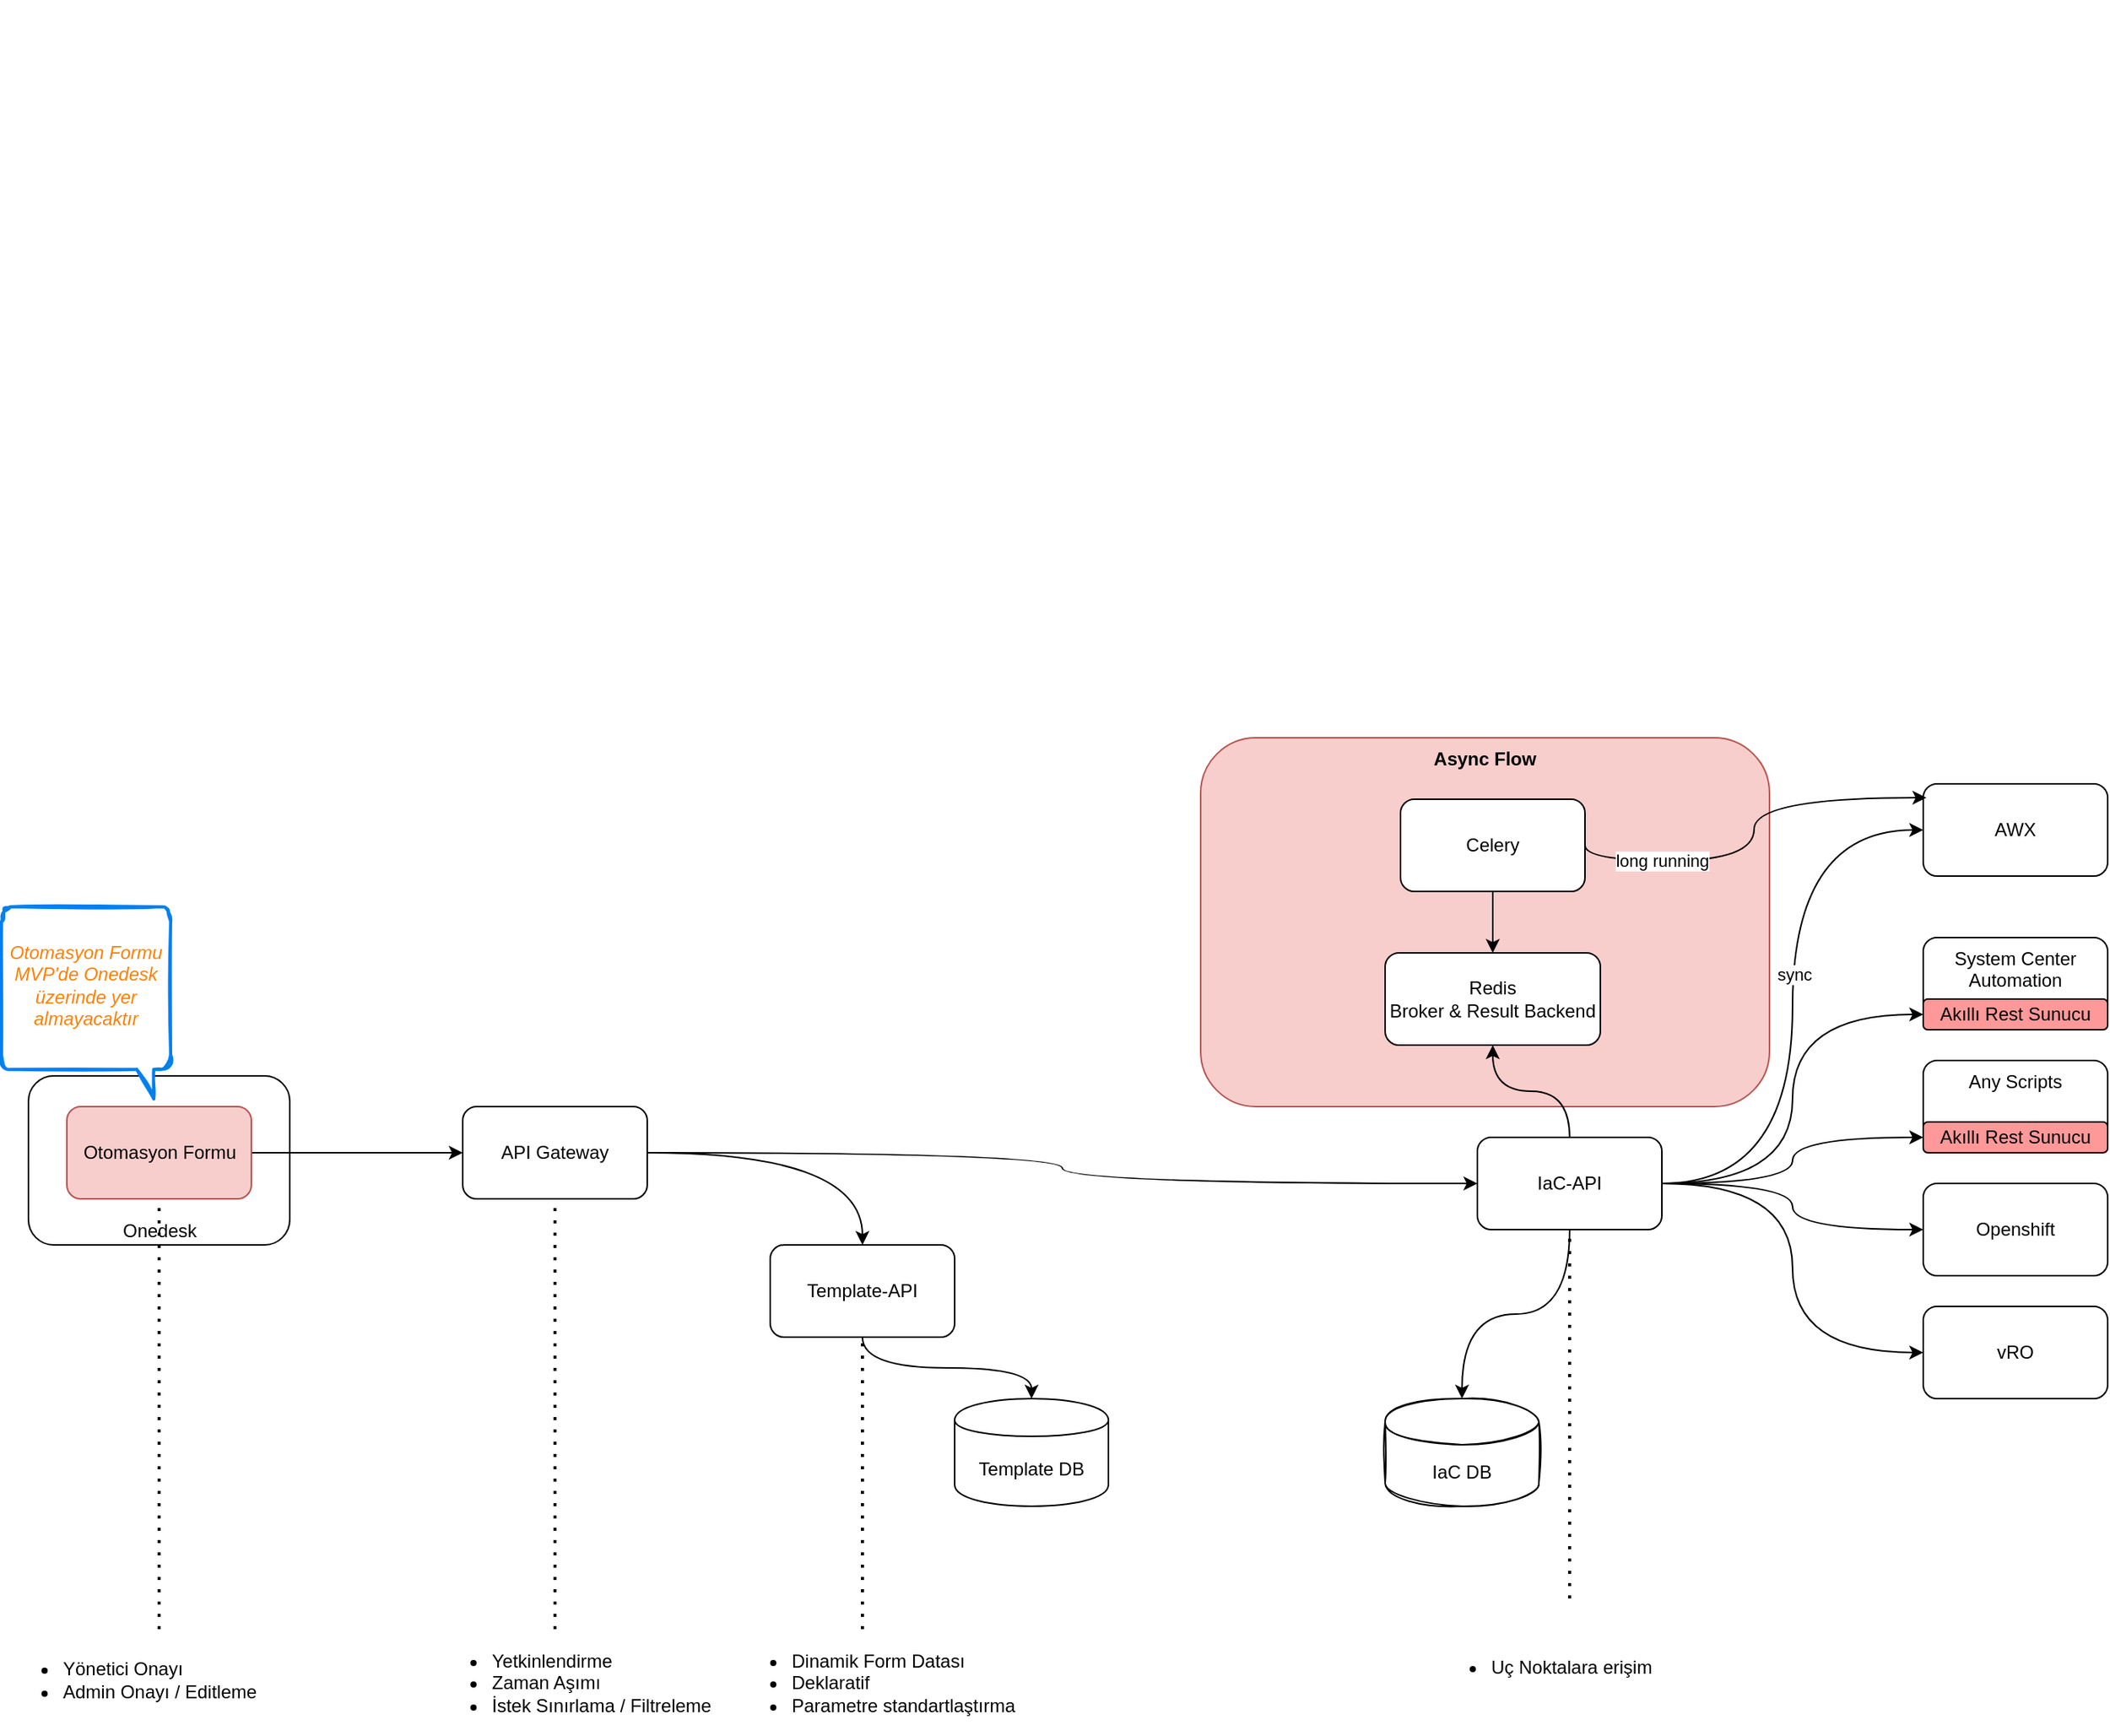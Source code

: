 <mxfile version="15.1.2" type="github" pages="3">
  <diagram id="VId-ajfQ98P209X-Y0n-" name="Genel Bakış">
    <mxGraphModel dx="2148" dy="1965" grid="1" gridSize="10" guides="1" tooltips="1" connect="1" arrows="1" fold="1" page="1" pageScale="1" pageWidth="850" pageHeight="1100" math="0" shadow="0">
      <root>
        <mxCell id="0" />
        <mxCell id="1" parent="0" />
        <mxCell id="Urcly55CEymSRs_d_4mF-15" value="Async Flow" style="rounded=1;whiteSpace=wrap;html=1;fillColor=#f8cecc;strokeColor=#b85450;verticalAlign=top;fontStyle=1" vertex="1" parent="1">
          <mxGeometry x="640" y="20" width="370" height="240" as="geometry" />
        </mxCell>
        <mxCell id="7JM_dHLCx0jgmLOJxTqQ-1" value="Onedesk" style="rounded=1;whiteSpace=wrap;html=1;verticalAlign=bottom;" parent="1" vertex="1">
          <mxGeometry x="-122.5" y="240" width="170" height="110" as="geometry" />
        </mxCell>
        <mxCell id="7JM_dHLCx0jgmLOJxTqQ-5" value="" style="edgeStyle=orthogonalEdgeStyle;rounded=0;orthogonalLoop=1;jettySize=auto;html=1;" parent="1" source="7JM_dHLCx0jgmLOJxTqQ-2" target="7JM_dHLCx0jgmLOJxTqQ-4" edge="1">
          <mxGeometry relative="1" as="geometry" />
        </mxCell>
        <mxCell id="7JM_dHLCx0jgmLOJxTqQ-2" value="Otomasyon Formu" style="whiteSpace=wrap;html=1;rounded=1;fillColor=#f8cecc;strokeColor=#b85450;" parent="1" vertex="1">
          <mxGeometry x="-97.5" y="260" width="120" height="60" as="geometry" />
        </mxCell>
        <mxCell id="7JM_dHLCx0jgmLOJxTqQ-7" value="" style="edgeStyle=orthogonalEdgeStyle;orthogonalLoop=1;jettySize=auto;html=1;curved=1;" parent="1" source="7JM_dHLCx0jgmLOJxTqQ-4" target="7JM_dHLCx0jgmLOJxTqQ-6" edge="1">
          <mxGeometry relative="1" as="geometry" />
        </mxCell>
        <mxCell id="qxuDWE49fbqUZtnqXA67-2" value="" style="edgeStyle=orthogonalEdgeStyle;orthogonalLoop=1;jettySize=auto;html=1;curved=1;" parent="1" source="7JM_dHLCx0jgmLOJxTqQ-4" target="qxuDWE49fbqUZtnqXA67-1" edge="1">
          <mxGeometry relative="1" as="geometry" />
        </mxCell>
        <mxCell id="7JM_dHLCx0jgmLOJxTqQ-4" value="API Gateway" style="whiteSpace=wrap;html=1;rounded=1;" parent="1" vertex="1">
          <mxGeometry x="160" y="260" width="120" height="60" as="geometry" />
        </mxCell>
        <mxCell id="7JM_dHLCx0jgmLOJxTqQ-11" value="" style="edgeStyle=orthogonalEdgeStyle;orthogonalLoop=1;jettySize=auto;html=1;curved=1;entryX=0;entryY=0.5;entryDx=0;entryDy=0;" parent="1" source="7JM_dHLCx0jgmLOJxTqQ-6" target="7JM_dHLCx0jgmLOJxTqQ-10" edge="1">
          <mxGeometry relative="1" as="geometry" />
        </mxCell>
        <mxCell id="7JM_dHLCx0jgmLOJxTqQ-15" style="edgeStyle=orthogonalEdgeStyle;curved=1;orthogonalLoop=1;jettySize=auto;html=1;exitX=1;exitY=0.5;exitDx=0;exitDy=0;entryX=0;entryY=0.5;entryDx=0;entryDy=0;" parent="1" source="7JM_dHLCx0jgmLOJxTqQ-6" target="7JM_dHLCx0jgmLOJxTqQ-17" edge="1">
          <mxGeometry relative="1" as="geometry">
            <mxPoint x="910" y="350" as="targetPoint" />
          </mxGeometry>
        </mxCell>
        <mxCell id="Urcly55CEymSRs_d_4mF-12" value="sync" style="edgeLabel;html=1;align=center;verticalAlign=middle;resizable=0;points=[];" vertex="1" connectable="0" parent="7JM_dHLCx0jgmLOJxTqQ-15">
          <mxGeometry x="0.106" y="-1" relative="1" as="geometry">
            <mxPoint as="offset" />
          </mxGeometry>
        </mxCell>
        <mxCell id="7JM_dHLCx0jgmLOJxTqQ-18" style="edgeStyle=orthogonalEdgeStyle;curved=1;orthogonalLoop=1;jettySize=auto;html=1;exitX=1;exitY=0.5;exitDx=0;exitDy=0;entryX=0;entryY=0.5;entryDx=0;entryDy=0;" parent="1" source="7JM_dHLCx0jgmLOJxTqQ-6" target="7JM_dHLCx0jgmLOJxTqQ-25" edge="1">
          <mxGeometry relative="1" as="geometry">
            <mxPoint x="920" y="190" as="targetPoint" />
          </mxGeometry>
        </mxCell>
        <mxCell id="7JM_dHLCx0jgmLOJxTqQ-21" style="edgeStyle=orthogonalEdgeStyle;curved=1;orthogonalLoop=1;jettySize=auto;html=1;exitX=1;exitY=0.5;exitDx=0;exitDy=0;entryX=0;entryY=0.5;entryDx=0;entryDy=0;" parent="1" source="7JM_dHLCx0jgmLOJxTqQ-6" target="7JM_dHLCx0jgmLOJxTqQ-23" edge="1">
          <mxGeometry relative="1" as="geometry">
            <mxPoint x="1070" y="190" as="targetPoint" />
          </mxGeometry>
        </mxCell>
        <mxCell id="8VDNmyt1V28xNYrLHUua-4" value="" style="edgeStyle=orthogonalEdgeStyle;orthogonalLoop=1;jettySize=auto;html=1;curved=1;" parent="1" source="7JM_dHLCx0jgmLOJxTqQ-6" target="8VDNmyt1V28xNYrLHUua-2" edge="1">
          <mxGeometry relative="1" as="geometry" />
        </mxCell>
        <mxCell id="Urcly55CEymSRs_d_4mF-4" style="edgeStyle=orthogonalEdgeStyle;orthogonalLoop=1;jettySize=auto;html=1;exitX=1;exitY=0.5;exitDx=0;exitDy=0;entryX=0;entryY=0.5;entryDx=0;entryDy=0;curved=1;" edge="1" parent="1" source="7JM_dHLCx0jgmLOJxTqQ-6" target="7JM_dHLCx0jgmLOJxTqQ-12">
          <mxGeometry relative="1" as="geometry" />
        </mxCell>
        <mxCell id="Urcly55CEymSRs_d_4mF-16" style="edgeStyle=orthogonalEdgeStyle;curved=1;orthogonalLoop=1;jettySize=auto;html=1;exitX=0.5;exitY=0;exitDx=0;exitDy=0;entryX=0.5;entryY=1;entryDx=0;entryDy=0;" edge="1" parent="1" source="7JM_dHLCx0jgmLOJxTqQ-6" target="Urcly55CEymSRs_d_4mF-8">
          <mxGeometry relative="1" as="geometry" />
        </mxCell>
        <mxCell id="7JM_dHLCx0jgmLOJxTqQ-6" value="IaC-API" style="whiteSpace=wrap;html=1;rounded=1;" parent="1" vertex="1">
          <mxGeometry x="820" y="280" width="120" height="60" as="geometry" />
        </mxCell>
        <mxCell id="7JM_dHLCx0jgmLOJxTqQ-10" value="vRO" style="whiteSpace=wrap;html=1;rounded=1;" parent="1" vertex="1">
          <mxGeometry x="1110" y="390" width="120" height="60" as="geometry" />
        </mxCell>
        <mxCell id="7JM_dHLCx0jgmLOJxTqQ-12" value="Openshift" style="whiteSpace=wrap;html=1;rounded=1;" parent="1" vertex="1">
          <mxGeometry x="1110" y="310" width="120" height="60" as="geometry" />
        </mxCell>
        <mxCell id="7JM_dHLCx0jgmLOJxTqQ-17" value="AWX" style="rounded=1;whiteSpace=wrap;html=1;" parent="1" vertex="1">
          <mxGeometry x="1110" y="50" width="120" height="60" as="geometry" />
        </mxCell>
        <mxCell id="7JM_dHLCx0jgmLOJxTqQ-35" value="" style="endArrow=none;dashed=1;html=1;dashPattern=1 3;strokeWidth=2;entryX=0.5;entryY=1;entryDx=0;entryDy=0;exitX=0.5;exitY=0;exitDx=0;exitDy=0;" parent="1" source="7JM_dHLCx0jgmLOJxTqQ-37" target="7JM_dHLCx0jgmLOJxTqQ-2" edge="1">
          <mxGeometry width="50" height="50" relative="1" as="geometry">
            <mxPoint x="-37.5" y="470" as="sourcePoint" />
            <mxPoint x="-2.5" y="380" as="targetPoint" />
          </mxGeometry>
        </mxCell>
        <mxCell id="7JM_dHLCx0jgmLOJxTqQ-37" value="&lt;div&gt;&lt;br&gt;&lt;/div&gt;&lt;ul&gt;&lt;li&gt;Yönetici Onayı&lt;/li&gt;&lt;li&gt;Admin Onayı / Editleme&lt;/li&gt;&lt;/ul&gt;" style="text;html=1;strokeColor=none;fillColor=none;align=left;verticalAlign=bottom;whiteSpace=wrap;rounded=0;dashed=1;spacingTop=10;spacing=0;" parent="1" vertex="1">
          <mxGeometry x="-140" y="600" width="205" height="60" as="geometry" />
        </mxCell>
        <mxCell id="7JM_dHLCx0jgmLOJxTqQ-38" value="" style="endArrow=none;dashed=1;html=1;dashPattern=1 3;strokeWidth=2;entryX=0.5;entryY=1;entryDx=0;entryDy=0;exitX=0.5;exitY=0;exitDx=0;exitDy=0;" parent="1" target="7JM_dHLCx0jgmLOJxTqQ-4" edge="1">
          <mxGeometry width="50" height="50" relative="1" as="geometry">
            <mxPoint x="220" y="600" as="sourcePoint" />
            <mxPoint x="215" y="370" as="targetPoint" />
          </mxGeometry>
        </mxCell>
        <mxCell id="7JM_dHLCx0jgmLOJxTqQ-39" value="&lt;ul&gt;&lt;li&gt;Yetkinlendirme&lt;/li&gt;&lt;li&gt;Zaman Aşımı&lt;/li&gt;&lt;li&gt;İstek Sınırlama / Filtreleme&lt;/li&gt;&lt;/ul&gt;" style="text;html=1;strokeColor=none;fillColor=none;align=left;verticalAlign=middle;whiteSpace=wrap;rounded=0;dashed=1;spacingTop=10;spacing=-1;" parent="1" vertex="1">
          <mxGeometry x="140" y="600" width="205" height="60" as="geometry" />
        </mxCell>
        <mxCell id="7JM_dHLCx0jgmLOJxTqQ-43" value="" style="endArrow=none;dashed=1;html=1;dashPattern=1 3;strokeWidth=2;entryX=0.5;entryY=1;entryDx=0;entryDy=0;" parent="1" target="7JM_dHLCx0jgmLOJxTqQ-6" edge="1">
          <mxGeometry width="50" height="50" relative="1" as="geometry">
            <mxPoint x="880" y="580" as="sourcePoint" />
            <mxPoint x="660" y="380" as="targetPoint" />
          </mxGeometry>
        </mxCell>
        <mxCell id="7JM_dHLCx0jgmLOJxTqQ-44" value="&lt;ul&gt;&lt;li&gt;Uç Noktalara erişim&lt;br&gt;&lt;/li&gt;&lt;/ul&gt;" style="text;html=1;strokeColor=none;fillColor=none;align=left;verticalAlign=middle;whiteSpace=wrap;rounded=0;dashed=1;spacingTop=10;spacing=-1;" parent="1" vertex="1">
          <mxGeometry x="790" y="590" width="205" height="60" as="geometry" />
        </mxCell>
        <mxCell id="8VDNmyt1V28xNYrLHUua-2" value="IaC DB" style="shape=cylinder3;whiteSpace=wrap;html=1;boundedLbl=1;backgroundOutline=1;size=15;sketch=1;" parent="1" vertex="1">
          <mxGeometry x="760" y="450" width="100" height="70" as="geometry" />
        </mxCell>
        <mxCell id="UUJxOkoBi3XpgykkHbke-4" value="" style="group;sketch=1;shadow=0;rounded=0;glass=0;" parent="1" vertex="1" connectable="0">
          <mxGeometry x="-140" y="130" width="110" height="125" as="geometry" />
        </mxCell>
        <mxCell id="UUJxOkoBi3XpgykkHbke-1" value="" style="html=1;verticalLabelPosition=bottom;align=center;labelBackgroundColor=#ffffff;verticalAlign=top;strokeWidth=2;strokeColor=#0080F0;shadow=0;dashed=0;shape=mxgraph.ios7.icons.message;sketch=1;gradientColor=none;" parent="UUJxOkoBi3XpgykkHbke-4" vertex="1">
          <mxGeometry width="110.0" height="125" as="geometry" />
        </mxCell>
        <mxCell id="UUJxOkoBi3XpgykkHbke-3" value="&lt;i&gt;&lt;font color=&quot;#ff8000&quot;&gt;Otomasyon Formu MVP&#39;de Onedesk üzerinde yer almayacaktır&lt;/font&gt;&lt;/i&gt;" style="text;html=1;strokeColor=none;fillColor=none;align=center;verticalAlign=middle;whiteSpace=wrap;rounded=0;sketch=1;" parent="UUJxOkoBi3XpgykkHbke-4" vertex="1">
          <mxGeometry y="3.906" width="110.0" height="93.75" as="geometry" />
        </mxCell>
        <mxCell id="qxuDWE49fbqUZtnqXA67-4" value="" style="edgeStyle=orthogonalEdgeStyle;orthogonalLoop=1;jettySize=auto;html=1;curved=1;" parent="1" source="qxuDWE49fbqUZtnqXA67-1" target="qxuDWE49fbqUZtnqXA67-3" edge="1">
          <mxGeometry relative="1" as="geometry" />
        </mxCell>
        <mxCell id="qxuDWE49fbqUZtnqXA67-1" value="Template-API" style="whiteSpace=wrap;html=1;rounded=1;" parent="1" vertex="1">
          <mxGeometry x="360" y="350" width="120" height="60" as="geometry" />
        </mxCell>
        <mxCell id="qxuDWE49fbqUZtnqXA67-3" value="Template DB" style="shape=cylinder;whiteSpace=wrap;html=1;boundedLbl=1;backgroundOutline=1;rounded=1;" parent="1" vertex="1">
          <mxGeometry x="480" y="450" width="100" height="70" as="geometry" />
        </mxCell>
        <mxCell id="qxuDWE49fbqUZtnqXA67-7" value="" style="endArrow=none;dashed=1;html=1;dashPattern=1 3;strokeWidth=2;entryX=0.5;entryY=1;entryDx=0;entryDy=0;" parent="1" target="qxuDWE49fbqUZtnqXA67-1" edge="1">
          <mxGeometry width="50" height="50" relative="1" as="geometry">
            <mxPoint x="420" y="600" as="sourcePoint" />
            <mxPoint x="295" y="330" as="targetPoint" />
          </mxGeometry>
        </mxCell>
        <mxCell id="qxuDWE49fbqUZtnqXA67-8" value="&lt;ul&gt;&lt;li&gt;Dinamik Form Datası&lt;/li&gt;&lt;li&gt;Deklaratif&lt;/li&gt;&lt;li&gt;Parametre standartlaştırma&lt;/li&gt;&lt;/ul&gt;" style="text;html=1;strokeColor=none;fillColor=none;align=left;verticalAlign=middle;whiteSpace=wrap;rounded=0;dashed=1;spacingTop=10;spacing=-1;" parent="1" vertex="1">
          <mxGeometry x="335" y="600" width="205" height="60" as="geometry" />
        </mxCell>
        <mxCell id="Urcly55CEymSRs_d_4mF-1" value="" style="group" vertex="1" connectable="0" parent="1">
          <mxGeometry x="1110" y="150" width="120" height="60" as="geometry" />
        </mxCell>
        <mxCell id="7JM_dHLCx0jgmLOJxTqQ-19" value="System Center Automation" style="rounded=1;whiteSpace=wrap;html=1;verticalAlign=top;" parent="Urcly55CEymSRs_d_4mF-1" vertex="1">
          <mxGeometry width="120" height="60" as="geometry" />
        </mxCell>
        <mxCell id="7JM_dHLCx0jgmLOJxTqQ-25" value="Akıllı Rest Sunucu" style="rounded=1;whiteSpace=wrap;html=1;fillColor=#FF9999;" parent="Urcly55CEymSRs_d_4mF-1" vertex="1">
          <mxGeometry y="40" width="120" height="20" as="geometry" />
        </mxCell>
        <mxCell id="Urcly55CEymSRs_d_4mF-5" value="" style="group" vertex="1" connectable="0" parent="1">
          <mxGeometry x="1110" y="230" width="120" height="60" as="geometry" />
        </mxCell>
        <mxCell id="7JM_dHLCx0jgmLOJxTqQ-22" value="Any Scripts" style="rounded=1;whiteSpace=wrap;html=1;verticalAlign=top;" parent="Urcly55CEymSRs_d_4mF-5" vertex="1">
          <mxGeometry width="120" height="60" as="geometry" />
        </mxCell>
        <mxCell id="7JM_dHLCx0jgmLOJxTqQ-23" value="Akıllı Rest Sunucu" style="rounded=1;whiteSpace=wrap;html=1;fillColor=#FF9999;" parent="Urcly55CEymSRs_d_4mF-5" vertex="1">
          <mxGeometry y="40" width="120" height="20" as="geometry" />
        </mxCell>
        <mxCell id="Urcly55CEymSRs_d_4mF-9" value="" style="edgeStyle=orthogonalEdgeStyle;curved=1;orthogonalLoop=1;jettySize=auto;html=1;" edge="1" parent="1" source="Urcly55CEymSRs_d_4mF-6" target="Urcly55CEymSRs_d_4mF-8">
          <mxGeometry relative="1" as="geometry" />
        </mxCell>
        <mxCell id="Urcly55CEymSRs_d_4mF-13" style="edgeStyle=orthogonalEdgeStyle;curved=1;orthogonalLoop=1;jettySize=auto;html=1;exitX=1;exitY=0.5;exitDx=0;exitDy=0;entryX=0.017;entryY=0.15;entryDx=0;entryDy=0;entryPerimeter=0;" edge="1" parent="1" source="Urcly55CEymSRs_d_4mF-6" target="7JM_dHLCx0jgmLOJxTqQ-17">
          <mxGeometry relative="1" as="geometry">
            <Array as="points">
              <mxPoint x="1000" y="100" />
              <mxPoint x="1000" y="59" />
            </Array>
          </mxGeometry>
        </mxCell>
        <mxCell id="Urcly55CEymSRs_d_4mF-14" value="long running" style="edgeLabel;html=1;align=center;verticalAlign=middle;resizable=0;points=[];" vertex="1" connectable="0" parent="Urcly55CEymSRs_d_4mF-13">
          <mxGeometry x="-0.027" y="-21" relative="1" as="geometry">
            <mxPoint x="-81" y="13" as="offset" />
          </mxGeometry>
        </mxCell>
        <mxCell id="Urcly55CEymSRs_d_4mF-6" value="Celery" style="whiteSpace=wrap;html=1;rounded=1;" vertex="1" parent="1">
          <mxGeometry x="770" y="60" width="120" height="60" as="geometry" />
        </mxCell>
        <mxCell id="Urcly55CEymSRs_d_4mF-8" value="Redis&lt;br&gt;Broker &amp;amp; Result Backend" style="whiteSpace=wrap;html=1;rounded=1;" vertex="1" parent="1">
          <mxGeometry x="760" y="160" width="140" height="60" as="geometry" />
        </mxCell>
        <mxCell id="Urcly55CEymSRs_d_4mF-11" value="" style="shape=image;verticalLabelPosition=bottom;labelBackgroundColor=#ffffff;verticalAlign=top;aspect=fixed;imageAspect=0;image=https://testdriven.io/static/images/blog/fastapi/fastapi-celery/fastapi-celery-flow.png;" vertex="1" parent="1">
          <mxGeometry x="465" y="-460" width="510" height="434.48" as="geometry" />
        </mxCell>
      </root>
    </mxGraphModel>
  </diagram>
  <diagram id="XYSmCqaeaFCwiv6yXNW9" name="Dinamik Otomasyon formu">
    <mxGraphModel dx="1457" dy="865" grid="1" gridSize="10" guides="1" tooltips="1" connect="1" arrows="1" fold="1" page="1" pageScale="1" pageWidth="850" pageHeight="1100" math="0" shadow="0">
      <root>
        <mxCell id="YrPbLmzmsF6Ynffbb50k-0" />
        <mxCell id="YrPbLmzmsF6Ynffbb50k-1" parent="YrPbLmzmsF6Ynffbb50k-0" />
        <mxCell id="YrPbLmzmsF6Ynffbb50k-2" value="" style="rounded=1;whiteSpace=wrap;html=1;sketch=1;" parent="YrPbLmzmsF6Ynffbb50k-1" vertex="1">
          <mxGeometry x="70" y="110" width="500" height="540" as="geometry" />
        </mxCell>
        <mxCell id="AJiXCdkPQSqO8hgKJyus-0" style="edgeStyle=orthogonalEdgeStyle;orthogonalLoop=1;jettySize=auto;html=1;exitX=1;exitY=0.5;exitDx=0;exitDy=0;entryX=0;entryY=0.25;entryDx=0;entryDy=0;curved=1;" edge="1" parent="YrPbLmzmsF6Ynffbb50k-1" source="tSYqEvtPWYhmdoixckMq-0" target="aAmJEHTSU2SAhwgb_kWl-1">
          <mxGeometry relative="1" as="geometry" />
        </mxCell>
        <mxCell id="AJiXCdkPQSqO8hgKJyus-1" value="&lt;b&gt;&lt;font color=&quot;#ff1463&quot;&gt;GET &lt;/font&gt;http://apigateway/iac/platforms&lt;/b&gt;" style="edgeLabel;html=1;align=center;verticalAlign=middle;resizable=0;points=[];" vertex="1" connectable="0" parent="AJiXCdkPQSqO8hgKJyus-0">
          <mxGeometry x="-0.143" y="-4" relative="1" as="geometry">
            <mxPoint x="-231" y="-8" as="offset" />
          </mxGeometry>
        </mxCell>
        <mxCell id="tSYqEvtPWYhmdoixckMq-0" value="&lt;br&gt;Platform:" style="rounded=1;whiteSpace=wrap;html=1;shadow=0;glass=0;sketch=1;strokeColor=#000000;gradientColor=none;verticalAlign=top;align=left;spacingLeft=10;labelBackgroundColor=#ffffff;" parent="YrPbLmzmsF6Ynffbb50k-1" vertex="1">
          <mxGeometry x="140" y="160" width="400" height="60" as="geometry" />
        </mxCell>
        <mxCell id="YrPbLmzmsF6Ynffbb50k-3" value="Openshift" style="rounded=1;fillColor=#F1F2F4;html=1;fontColor=#596780;align=left;fontSize=12;spacingLeft=10;sketch=1;labelBorderColor=none;" parent="YrPbLmzmsF6Ynffbb50k-1" vertex="1">
          <mxGeometry x="240" y="173.5" width="270" height="33" as="geometry" />
        </mxCell>
        <mxCell id="YrPbLmzmsF6Ynffbb50k-4" value="" style="shape=triangle;direction=south;fillColor=#596780;strokeColor=none;html=1" parent="YrPbLmzmsF6Ynffbb50k-3" vertex="1">
          <mxGeometry x="1" y="0.5" width="12" height="6" relative="1" as="geometry">
            <mxPoint x="-20" y="-3" as="offset" />
          </mxGeometry>
        </mxCell>
        <mxCell id="nLTAf-c0lZtkqHvXvwbW-0" style="edgeStyle=orthogonalEdgeStyle;curved=1;orthogonalLoop=1;jettySize=auto;html=1;exitX=1;exitY=0.5;exitDx=0;exitDy=0;entryX=0;entryY=0.5;entryDx=0;entryDy=0;" edge="1" parent="YrPbLmzmsF6Ynffbb50k-1" source="tSYqEvtPWYhmdoixckMq-1" target="aAmJEHTSU2SAhwgb_kWl-1">
          <mxGeometry relative="1" as="geometry" />
        </mxCell>
        <mxCell id="nLTAf-c0lZtkqHvXvwbW-2" value="&lt;b&gt;&lt;font color=&quot;#ff1463&quot;&gt;GET&lt;/font&gt;&amp;nbsp;http://api-gateway/iac/platforms/openshift/operations&lt;/b&gt;" style="edgeLabel;html=1;align=center;verticalAlign=middle;resizable=0;points=[];" vertex="1" connectable="0" parent="nLTAf-c0lZtkqHvXvwbW-0">
          <mxGeometry x="-0.829" y="-3" relative="1" as="geometry">
            <mxPoint x="130" y="-3" as="offset" />
          </mxGeometry>
        </mxCell>
        <mxCell id="tSYqEvtPWYhmdoixckMq-1" value="Operation:" style="rounded=1;whiteSpace=wrap;html=1;shadow=0;glass=0;sketch=1;strokeColor=#000000;gradientColor=none;verticalAlign=middle;align=left;spacingLeft=10;" parent="YrPbLmzmsF6Ynffbb50k-1" vertex="1">
          <mxGeometry x="140" y="250" width="400" height="60" as="geometry" />
        </mxCell>
        <mxCell id="tSYqEvtPWYhmdoixckMq-2" value="new-namespace" style="rounded=1;fillColor=#F1F2F4;html=1;fontColor=#596780;align=left;fontSize=12;spacingLeft=10;sketch=1;labelBorderColor=none;" parent="YrPbLmzmsF6Ynffbb50k-1" vertex="1">
          <mxGeometry x="240" y="263.5" width="270" height="33" as="geometry" />
        </mxCell>
        <mxCell id="tSYqEvtPWYhmdoixckMq-3" value="" style="shape=triangle;direction=south;fillColor=#596780;strokeColor=none;html=1" parent="tSYqEvtPWYhmdoixckMq-2" vertex="1">
          <mxGeometry x="1" y="0.5" width="12" height="6" relative="1" as="geometry">
            <mxPoint x="-20" y="-3" as="offset" />
          </mxGeometry>
        </mxCell>
        <mxCell id="tSYqEvtPWYhmdoixckMq-5" value="Parameters:" style="rounded=1;whiteSpace=wrap;html=1;shadow=0;glass=0;sketch=1;strokeColor=#000000;gradientColor=none;verticalAlign=middle;align=left;spacingLeft=10;" parent="YrPbLmzmsF6Ynffbb50k-1" vertex="1">
          <mxGeometry x="140" y="340" width="400" height="240" as="geometry" />
        </mxCell>
        <mxCell id="AJiXCdkPQSqO8hgKJyus-4" style="edgeStyle=orthogonalEdgeStyle;curved=1;orthogonalLoop=1;jettySize=auto;html=1;exitX=1;exitY=0.5;exitDx=0;exitDy=0;entryX=0;entryY=0.75;entryDx=0;entryDy=0;" edge="1" parent="YrPbLmzmsF6Ynffbb50k-1" source="tSYqEvtPWYhmdoixckMq-8" target="aAmJEHTSU2SAhwgb_kWl-1">
          <mxGeometry relative="1" as="geometry" />
        </mxCell>
        <mxCell id="AJiXCdkPQSqO8hgKJyus-5" value="&lt;b&gt;&lt;font color=&quot;#ff1463&quot;&gt;GET&lt;/font&gt;&amp;nbsp;http://api-gateway/iac/platforms/openshift/operations/new-namespace/parameters&lt;/b&gt;" style="edgeLabel;html=1;align=center;verticalAlign=middle;resizable=0;points=[];" vertex="1" connectable="0" parent="AJiXCdkPQSqO8hgKJyus-4">
          <mxGeometry x="-0.407" y="15" relative="1" as="geometry">
            <mxPoint x="34" y="5" as="offset" />
          </mxGeometry>
        </mxCell>
        <mxCell id="tSYqEvtPWYhmdoixckMq-8" value="&lt;div&gt;&lt;br&gt;&lt;/div&gt;&lt;div&gt;{&lt;/div&gt;&lt;div&gt;&amp;nbsp; &quot;name&quot;: &quot;####&quot;&lt;/div&gt;&lt;div&gt;}&lt;/div&gt;&lt;div&gt;&lt;br&gt;&lt;/div&gt;" style="rounded=1;whiteSpace=wrap;html=1;shadow=0;glass=0;sketch=1;strokeColor=#000000;gradientColor=none;verticalAlign=top;align=left;spacingLeft=10;labelBackgroundColor=#ffffff;" parent="YrPbLmzmsF6Ynffbb50k-1" vertex="1">
          <mxGeometry x="235" y="350" width="285" height="220" as="geometry" />
        </mxCell>
        <mxCell id="NcZFNP70vLmJPWjbGrfT-0" value="" style="shape=triangle;direction=south;fillColor=#596780;strokeColor=none;html=1" parent="YrPbLmzmsF6Ynffbb50k-1" vertex="1">
          <mxGeometry x="498" y="540" width="12" height="6" as="geometry" />
        </mxCell>
        <mxCell id="NcZFNP70vLmJPWjbGrfT-1" value="" style="shape=triangle;direction=north;fillColor=#596780;strokeColor=none;html=1" parent="YrPbLmzmsF6Ynffbb50k-1" vertex="1">
          <mxGeometry x="498" y="367" width="12" height="6" as="geometry" />
        </mxCell>
        <mxCell id="y9vuV4SxytQ-vjk7bnoj-1" value="" style="edgeStyle=orthogonalEdgeStyle;curved=1;orthogonalLoop=1;jettySize=auto;html=1;" edge="1" parent="YrPbLmzmsF6Ynffbb50k-1" source="aAmJEHTSU2SAhwgb_kWl-1" target="y9vuV4SxytQ-vjk7bnoj-0">
          <mxGeometry relative="1" as="geometry" />
        </mxCell>
        <mxCell id="aAmJEHTSU2SAhwgb_kWl-1" value="Template-API" style="whiteSpace=wrap;html=1;rounded=1;fillColor=#dae8fc;strokeColor=#6c8ebf;shadow=1;sketch=1;" parent="YrPbLmzmsF6Ynffbb50k-1" vertex="1">
          <mxGeometry x="1290" y="320" width="120" height="60" as="geometry" />
        </mxCell>
        <mxCell id="Ob_UBFQ5mODFWrIfPIof-0" style="edgeStyle=orthogonalEdgeStyle;curved=1;orthogonalLoop=1;jettySize=auto;html=1;exitX=1;exitY=0.5;exitDx=0;exitDy=0;entryX=0;entryY=0.5;entryDx=0;entryDy=0;" edge="1" parent="YrPbLmzmsF6Ynffbb50k-1" source="QnQeG6PmyY19p7nAuOni-0" target="AJiXCdkPQSqO8hgKJyus-6">
          <mxGeometry relative="1" as="geometry" />
        </mxCell>
        <mxCell id="Ob_UBFQ5mODFWrIfPIof-1" value="&lt;b&gt;&lt;font color=&quot;#ff1463&quot;&gt;POST&lt;/font&gt;&amp;nbsp;https://api-gateway/iac/platforms/openshift/operations/new-namespace&lt;/b&gt;" style="edgeLabel;html=1;align=center;verticalAlign=middle;resizable=0;points=[];" vertex="1" connectable="0" parent="Ob_UBFQ5mODFWrIfPIof-0">
          <mxGeometry x="-0.238" y="1" relative="1" as="geometry">
            <mxPoint x="-46" y="1" as="offset" />
          </mxGeometry>
        </mxCell>
        <mxCell id="QnQeG6PmyY19p7nAuOni-0" value="Apply" style="rounded=1;whiteSpace=wrap;html=1;" parent="YrPbLmzmsF6Ynffbb50k-1" vertex="1">
          <mxGeometry x="420" y="590" width="110" height="50" as="geometry" />
        </mxCell>
        <mxCell id="Ob_UBFQ5mODFWrIfPIof-8" style="edgeStyle=orthogonalEdgeStyle;curved=1;orthogonalLoop=1;jettySize=auto;html=1;exitX=0.5;exitY=0;exitDx=0;exitDy=0;entryX=0.5;entryY=1;entryDx=0;entryDy=0;" edge="1" parent="YrPbLmzmsF6Ynffbb50k-1" source="AJiXCdkPQSqO8hgKJyus-6" target="aAmJEHTSU2SAhwgb_kWl-1">
          <mxGeometry relative="1" as="geometry" />
        </mxCell>
        <mxCell id="Ob_UBFQ5mODFWrIfPIof-9" value="Check Parameters" style="edgeLabel;html=1;align=center;verticalAlign=middle;resizable=0;points=[];" vertex="1" connectable="0" parent="Ob_UBFQ5mODFWrIfPIof-8">
          <mxGeometry x="-0.211" relative="1" as="geometry">
            <mxPoint as="offset" />
          </mxGeometry>
        </mxCell>
        <mxCell id="Ob_UBFQ5mODFWrIfPIof-4" value="&lt;div&gt;&lt;br&gt;&lt;/div&gt;&lt;div&gt;{&lt;/div&gt;&lt;div&gt;&amp;nbsp; &quot;name&quot;: &quot;####&quot;&lt;/div&gt;&lt;div&gt;}&lt;/div&gt;&lt;div&gt;&lt;br&gt;&lt;/div&gt;" style="rounded=1;whiteSpace=wrap;html=1;shadow=0;glass=0;sketch=1;strokeColor=#000000;gradientColor=none;verticalAlign=top;align=left;spacingLeft=10;labelBackgroundColor=#ffffff;" vertex="1" parent="YrPbLmzmsF6Ynffbb50k-1">
          <mxGeometry x="640" y="630" width="180" height="80" as="geometry" />
        </mxCell>
        <mxCell id="Ob_UBFQ5mODFWrIfPIof-7" value="Body:" style="text;html=1;align=center;verticalAlign=middle;resizable=0;points=[];autosize=1;strokeColor=none;" vertex="1" parent="YrPbLmzmsF6Ynffbb50k-1">
          <mxGeometry x="595" y="660" width="50" height="20" as="geometry" />
        </mxCell>
        <mxCell id="y9vuV4SxytQ-vjk7bnoj-0" value="Templates" style="shape=cylinder;whiteSpace=wrap;html=1;boundedLbl=1;backgroundOutline=1;rounded=1;" vertex="1" parent="YrPbLmzmsF6Ynffbb50k-1">
          <mxGeometry x="1320" y="140" width="60" height="80" as="geometry" />
        </mxCell>
        <mxCell id="-IbwVZebqwKI9i3b2Ptr-0" value="API Gateway" style="rounded=1;whiteSpace=wrap;html=1;fillColor=#fff2cc;strokeColor=#d6b656;shadow=1;sketch=1;" vertex="1" parent="YrPbLmzmsF6Ynffbb50k-1">
          <mxGeometry x="1060" y="260" width="120" height="430" as="geometry" />
        </mxCell>
        <mxCell id="AJiXCdkPQSqO8hgKJyus-6" value="IaC-API" style="rounded=1;whiteSpace=wrap;html=1;fillColor=#f8cecc;strokeColor=#b85450;shadow=1;sketch=1;" vertex="1" parent="YrPbLmzmsF6Ynffbb50k-1">
          <mxGeometry x="1290" y="610" width="120" height="60" as="geometry" />
        </mxCell>
      </root>
    </mxGraphModel>
  </diagram>
  <diagram id="ljlfENb2KFw6_GB8J3CU" name="Deklaratif API">
    <mxGraphModel dx="2307" dy="899" grid="1" gridSize="10" guides="0" tooltips="1" connect="1" arrows="1" fold="1" page="1" pageScale="1" pageWidth="850" pageHeight="1100" math="0" shadow="0">
      <root>
        <mxCell id="7SakCC6486lLqnIziU-p-0" />
        <mxCell id="7SakCC6486lLqnIziU-p-1" parent="7SakCC6486lLqnIziU-p-0" />
        <mxCell id="V2Stl6Y9-UJS5VsvER2m-3" style="edgeStyle=orthogonalEdgeStyle;curved=1;orthogonalLoop=1;jettySize=auto;html=1;exitX=1;exitY=0.75;exitDx=0;exitDy=0;entryX=0;entryY=0.75;entryDx=0;entryDy=0;" edge="1" parent="7SakCC6486lLqnIziU-p-1" source="S_owEn8tiuAZnT_oQ7AO-0" target="2hboyqDm5-IHJ_fjOp0c-0">
          <mxGeometry relative="1" as="geometry" />
        </mxCell>
        <mxCell id="V2Stl6Y9-UJS5VsvER2m-4" value="&lt;b&gt;&lt;font color=&quot;#ff1463&quot;&gt;POST&lt;/font&gt;&amp;nbsp;https://api-gateway/iac/platforms/virtualization/operations/new-vm&lt;/b&gt;" style="edgeLabel;html=1;align=center;verticalAlign=middle;resizable=0;points=[];" vertex="1" connectable="0" parent="V2Stl6Y9-UJS5VsvER2m-3">
          <mxGeometry x="-0.169" y="1" relative="1" as="geometry">
            <mxPoint x="136" y="-14" as="offset" />
          </mxGeometry>
        </mxCell>
        <mxCell id="V2Stl6Y9-UJS5VsvER2m-5" style="edgeStyle=orthogonalEdgeStyle;curved=1;orthogonalLoop=1;jettySize=auto;html=1;exitX=1;exitY=0.25;exitDx=0;exitDy=0;entryX=0;entryY=0.25;entryDx=0;entryDy=0;" edge="1" parent="7SakCC6486lLqnIziU-p-1" source="S_owEn8tiuAZnT_oQ7AO-0" target="2hboyqDm5-IHJ_fjOp0c-0">
          <mxGeometry relative="1" as="geometry" />
        </mxCell>
        <mxCell id="5UIaJZc2jjeuNIr7qE-8-1" value="&lt;b&gt;&lt;font color=&quot;#ff1463&quot;&gt;POST&lt;/font&gt;&amp;nbsp;https://api-gateway/iac/platforms/playbook/operations/new-storage&lt;/b&gt;" style="edgeLabel;html=1;align=center;verticalAlign=middle;resizable=0;points=[];" vertex="1" connectable="0" parent="V2Stl6Y9-UJS5VsvER2m-5">
          <mxGeometry x="0.001" y="4" relative="1" as="geometry">
            <mxPoint x="87" y="-10" as="offset" />
          </mxGeometry>
        </mxCell>
        <mxCell id="S_owEn8tiuAZnT_oQ7AO-0" value="&lt;div&gt;Otomasyon Formu&lt;/div&gt;" style="rounded=1;whiteSpace=wrap;html=1;shadow=0;glass=0;sketch=1;strokeColor=#000000;gradientColor=none;verticalAlign=middle;align=center;spacingLeft=10;labelBackgroundColor=#ffffff;" vertex="1" parent="7SakCC6486lLqnIziU-p-1">
          <mxGeometry x="-740" y="222.5" width="145" height="430" as="geometry" />
        </mxCell>
        <mxCell id="bgNRYR3nyqSOsnWmk-Ru-1" style="edgeStyle=orthogonalEdgeStyle;curved=1;orthogonalLoop=1;jettySize=auto;html=1;exitX=1;exitY=0.75;exitDx=0;exitDy=0;" edge="1" parent="7SakCC6486lLqnIziU-p-1" source="2hboyqDm5-IHJ_fjOp0c-0" target="bgNRYR3nyqSOsnWmk-Ru-0">
          <mxGeometry relative="1" as="geometry" />
        </mxCell>
        <mxCell id="bWltIerorGYCGSwpx-Cn-2" value="&lt;b&gt;&lt;font color=&quot;#ff1463&quot;&gt;PUT&lt;/font&gt;&amp;nbsp;https://vro/api/new-vm&lt;/b&gt;" style="edgeLabel;html=1;align=center;verticalAlign=middle;resizable=0;points=[];" vertex="1" connectable="0" parent="bgNRYR3nyqSOsnWmk-Ru-1">
          <mxGeometry x="-0.362" y="-11" relative="1" as="geometry">
            <mxPoint x="4" y="32" as="offset" />
          </mxGeometry>
        </mxCell>
        <mxCell id="PAC8sFYDX-fUy5ulPYHd-1" style="edgeStyle=orthogonalEdgeStyle;curved=1;orthogonalLoop=1;jettySize=auto;html=1;exitX=1;exitY=0.25;exitDx=0;exitDy=0;entryX=0;entryY=0.5;entryDx=0;entryDy=0;" edge="1" parent="7SakCC6486lLqnIziU-p-1" source="2hboyqDm5-IHJ_fjOp0c-0" target="PAC8sFYDX-fUy5ulPYHd-0">
          <mxGeometry relative="1" as="geometry" />
        </mxCell>
        <mxCell id="bWltIerorGYCGSwpx-Cn-1" value="&lt;b&gt;&lt;font color=&quot;#ff1463&quot;&gt;POST&lt;/font&gt;&amp;nbsp;https://awx/api/playbooks/new-storage&lt;/b&gt;" style="edgeLabel;html=1;align=center;verticalAlign=middle;resizable=0;points=[];" vertex="1" connectable="0" parent="PAC8sFYDX-fUy5ulPYHd-1">
          <mxGeometry x="-0.362" y="1" relative="1" as="geometry">
            <mxPoint x="42" y="-81" as="offset" />
          </mxGeometry>
        </mxCell>
        <mxCell id="3WwKLjRAs9MNwJY25PdZ-0" style="edgeStyle=orthogonalEdgeStyle;curved=1;orthogonalLoop=1;jettySize=auto;html=1;exitX=0.5;exitY=0;exitDx=0;exitDy=0;entryX=0.5;entryY=1;entryDx=0;entryDy=0;" edge="1" parent="7SakCC6486lLqnIziU-p-1" source="2hboyqDm5-IHJ_fjOp0c-0" target="8ZPuhoKIv9xOMzfouyiT-0">
          <mxGeometry relative="1" as="geometry" />
        </mxCell>
        <mxCell id="2hboyqDm5-IHJ_fjOp0c-0" value="IaC-API" style="rounded=1;whiteSpace=wrap;html=1;fillColor=#f8cecc;strokeColor=#b85450;sketch=1;shadow=1;" vertex="1" parent="7SakCC6486lLqnIziU-p-1">
          <mxGeometry x="70" y="154" width="120" height="486" as="geometry" />
        </mxCell>
        <mxCell id="ECbXTSlHglRZxaM3Idow-0" value="API Gateway" style="rounded=1;whiteSpace=wrap;html=1;fillColor=#fff2cc;strokeColor=#d6b656;shadow=1;sketch=1;" vertex="1" parent="7SakCC6486lLqnIziU-p-1">
          <mxGeometry x="-530" y="222.5" width="120" height="430" as="geometry" />
        </mxCell>
        <mxCell id="kCS8zoJ3vExlf5hS-JiJ-0" value="&lt;div&gt;{&lt;/div&gt;&lt;div&gt;&amp;nbsp; &quot;namingConv&quot;:&quot;trcmysql*&quot;,&lt;br&gt;&lt;/div&gt;&lt;div&gt;&amp;nbsp; &quot;location&quot;: &quot;gebze&quot;,&lt;/div&gt;&lt;div&gt;&amp;nbsp; &quot;count&quot; : 3,&lt;/div&gt;&lt;div&gt;&amp;nbsp; &quot;properties&quot;: {&lt;/div&gt;&lt;div&gt;&amp;nbsp; &amp;nbsp; &amp;nbsp; &amp;nbsp; &amp;nbsp; &amp;nbsp; &quot;memory&quot;: &quot;4Gi&quot;,&lt;/div&gt;&lt;div&gt;&amp;nbsp; &amp;nbsp; &amp;nbsp; &amp;nbsp; &amp;nbsp; &amp;nbsp; &quot;cpu&quot;: &quot;500m&quot;,&lt;/div&gt;&lt;div&gt;&amp;nbsp; &amp;nbsp; &amp;nbsp; &amp;nbsp; &amp;nbsp; &amp;nbsp; &quot;disks&quot;:&quot;...&quot;&lt;/div&gt;&lt;div&gt;&amp;nbsp; }&lt;/div&gt;&lt;div&gt;}&lt;/div&gt;" style="rounded=1;whiteSpace=wrap;html=1;align=left;verticalAlign=middle;fillColor=#f5f5f5;strokeColor=#666666;fontColor=#333333;fontFamily=Comic Sans MS;spacing=5;sketch=1;spacingLeft=10;" vertex="1" parent="7SakCC6486lLqnIziU-p-1">
          <mxGeometry x="-360" y="540" width="320" height="150" as="geometry" />
        </mxCell>
        <mxCell id="5UIaJZc2jjeuNIr7qE-8-2" value="&lt;div&gt;{&lt;/div&gt;&lt;div&gt;&amp;nbsp; &quot;name&quot;:&quot;new-storage&quot;,&lt;/div&gt;&lt;div&gt;&amp;nbsp; &quot;other_params&quot;: {&lt;/div&gt;&lt;div&gt;&amp;nbsp; &amp;nbsp; &amp;nbsp;&quot;paramInt&quot;: 1222&lt;/div&gt;&lt;div&gt;&amp;nbsp; &amp;nbsp; &amp;nbsp;&quot;paramStr&quot;: &quot;Qweqwe&quot;&amp;nbsp;&lt;/div&gt;&lt;div&gt;&amp;nbsp; }&lt;/div&gt;&lt;div&gt;}&lt;/div&gt;" style="rounded=1;whiteSpace=wrap;html=1;align=left;verticalAlign=middle;fillColor=#f5f5f5;strokeColor=#666666;fontColor=#333333;fontFamily=Comic Sans MS;spacing=5;sketch=1;spacingLeft=10;" vertex="1" parent="7SakCC6486lLqnIziU-p-1">
          <mxGeometry x="-370" y="300" width="320" height="104" as="geometry" />
        </mxCell>
        <mxCell id="bgNRYR3nyqSOsnWmk-Ru-0" value="vRO" style="whiteSpace=wrap;html=1;rounded=1;fillColor=#e1d5e7;strokeColor=#9673a6;" vertex="1" parent="7SakCC6486lLqnIziU-p-1">
          <mxGeometry x="470" y="540" width="120" height="60" as="geometry" />
        </mxCell>
        <mxCell id="PAC8sFYDX-fUy5ulPYHd-0" value="AWX" style="rounded=1;whiteSpace=wrap;html=1;fillColor=#f5f5f5;strokeColor=#666666;fontColor=#333333;" vertex="1" parent="7SakCC6486lLqnIziU-p-1">
          <mxGeometry x="470" y="110" width="120" height="60" as="geometry" />
        </mxCell>
        <mxCell id="bWltIerorGYCGSwpx-Cn-3" value="&lt;div&gt;###HEADERS####&lt;/div&gt;&lt;div&gt;{&lt;/div&gt;&lt;div&gt;&amp;nbsp; &quot;version&quot;:&quot;v0.1&quot;&lt;/div&gt;&lt;div&gt;&amp;nbsp; &quot;Authorization&quot;: &quot;Basic ...&quot;&lt;/div&gt;&lt;div&gt;}&lt;/div&gt;&lt;div&gt;&lt;br&gt;&lt;/div&gt;&lt;div&gt;###BODY in JSON###&lt;/div&gt;&lt;div&gt;{&lt;/div&gt;&lt;div&gt;&amp;nbsp; &quot;namingConv&quot;:&quot;trcmysql*&quot;,&lt;br&gt;&lt;/div&gt;&lt;div&gt;&amp;nbsp; &quot;location&quot;: &quot;gebze&quot;,&lt;/div&gt;&lt;div&gt;&amp;nbsp; &quot;count&quot; : 3,&lt;/div&gt;&lt;div&gt;&amp;nbsp; &quot;properties&quot;: {&lt;/div&gt;&lt;div&gt;&amp;nbsp; &amp;nbsp; &amp;nbsp; &amp;nbsp; &amp;nbsp; &amp;nbsp; &quot;memory&quot;: &quot;4Gi&quot;,&lt;/div&gt;&lt;div&gt;&amp;nbsp; &amp;nbsp; &amp;nbsp; &amp;nbsp; &amp;nbsp; &amp;nbsp; &quot;cpu&quot;: &quot;500m&quot;,&lt;/div&gt;&lt;div&gt;&amp;nbsp; &amp;nbsp; &amp;nbsp; &amp;nbsp; &amp;nbsp; &amp;nbsp; &quot;disks&quot;:&quot;...&quot;&lt;/div&gt;&lt;div&gt;&amp;nbsp; }&lt;/div&gt;&lt;div&gt;}&lt;/div&gt;" style="rounded=1;whiteSpace=wrap;html=1;align=left;verticalAlign=middle;fillColor=#f5f5f5;strokeColor=#666666;fontColor=#333333;fontFamily=Comic Sans MS;spacing=5;sketch=1;spacingLeft=10;" vertex="1" parent="7SakCC6486lLqnIziU-p-1">
          <mxGeometry x="235" y="570" width="190" height="250" as="geometry" />
        </mxCell>
        <mxCell id="bWltIerorGYCGSwpx-Cn-4" value="&lt;div&gt;###HEADERS####&lt;/div&gt;&lt;div&gt;{&lt;/div&gt;&lt;div&gt;&amp;nbsp; &quot;Authorization&quot;: &quot;Bearer ...&quot;&lt;/div&gt;&lt;div&gt;}&lt;/div&gt;&lt;div&gt;&lt;br&gt;&lt;/div&gt;&lt;div&gt;###BODY in YAML###&lt;/div&gt;&lt;div&gt;&amp;nbsp; ---&lt;/div&gt;&lt;div&gt;&amp;nbsp; name:&quot;new-storage&quot;&lt;/div&gt;&lt;div&gt;&amp;nbsp; other_params:&lt;/div&gt;&lt;div&gt;&amp;nbsp; &amp;nbsp; &amp;nbsp;paramInt: 1222&lt;/div&gt;&lt;div&gt;&amp;nbsp; &amp;nbsp; &amp;nbsp;paramStr: &quot;Qweqwe&quot;&lt;/div&gt;&lt;div&gt;&lt;br&gt;&lt;/div&gt;" style="rounded=1;whiteSpace=wrap;html=1;align=left;verticalAlign=middle;fillColor=#f5f5f5;strokeColor=#666666;fontColor=#333333;fontFamily=Comic Sans MS;spacing=5;sketch=1;spacingLeft=10;" vertex="1" parent="7SakCC6486lLqnIziU-p-1">
          <mxGeometry x="260" y="200" width="190" height="170" as="geometry" />
        </mxCell>
        <mxCell id="8ZPuhoKIv9xOMzfouyiT-0" value="Template-API" style="whiteSpace=wrap;html=1;rounded=1;fillColor=#dae8fc;strokeColor=#6c8ebf;shadow=1;sketch=1;" vertex="1" parent="7SakCC6486lLqnIziU-p-1">
          <mxGeometry x="67" y="5" width="127" height="60" as="geometry" />
        </mxCell>
      </root>
    </mxGraphModel>
  </diagram>
</mxfile>
